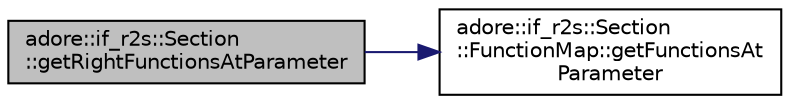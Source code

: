 digraph "adore::if_r2s::Section::getRightFunctionsAtParameter"
{
 // LATEX_PDF_SIZE
  edge [fontname="Helvetica",fontsize="10",labelfontname="Helvetica",labelfontsize="10"];
  node [fontname="Helvetica",fontsize="10",shape=record];
  rankdir="LR";
  Node1 [label="adore::if_r2s::Section\l::getRightFunctionsAtParameter",height=0.2,width=0.4,color="black", fillcolor="grey75", style="filled", fontcolor="black",tooltip="get functions that are valid at given parameter"];
  Node1 -> Node2 [color="midnightblue",fontsize="10",style="solid",fontname="Helvetica"];
  Node2 [label="adore::if_r2s::Section\l::FunctionMap::getFunctionsAt\lParameter",height=0.2,width=0.4,color="black", fillcolor="white", style="filled",URL="$classadore_1_1if__r2s_1_1Section_1_1FunctionMap.html#af04a5729aa4802cee1cca9d74aa582c3",tooltip="returns functions that are valid at the given parameter"];
}
